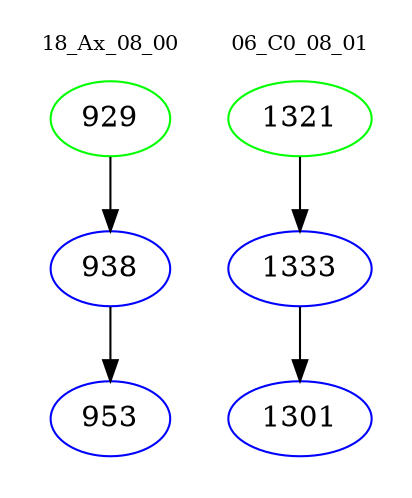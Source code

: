 digraph{
subgraph cluster_0 {
color = white
label = "18_Ax_08_00";
fontsize=10;
T0_929 [label="929", color="green"]
T0_929 -> T0_938 [color="black"]
T0_938 [label="938", color="blue"]
T0_938 -> T0_953 [color="black"]
T0_953 [label="953", color="blue"]
}
subgraph cluster_1 {
color = white
label = "06_C0_08_01";
fontsize=10;
T1_1321 [label="1321", color="green"]
T1_1321 -> T1_1333 [color="black"]
T1_1333 [label="1333", color="blue"]
T1_1333 -> T1_1301 [color="black"]
T1_1301 [label="1301", color="blue"]
}
}
